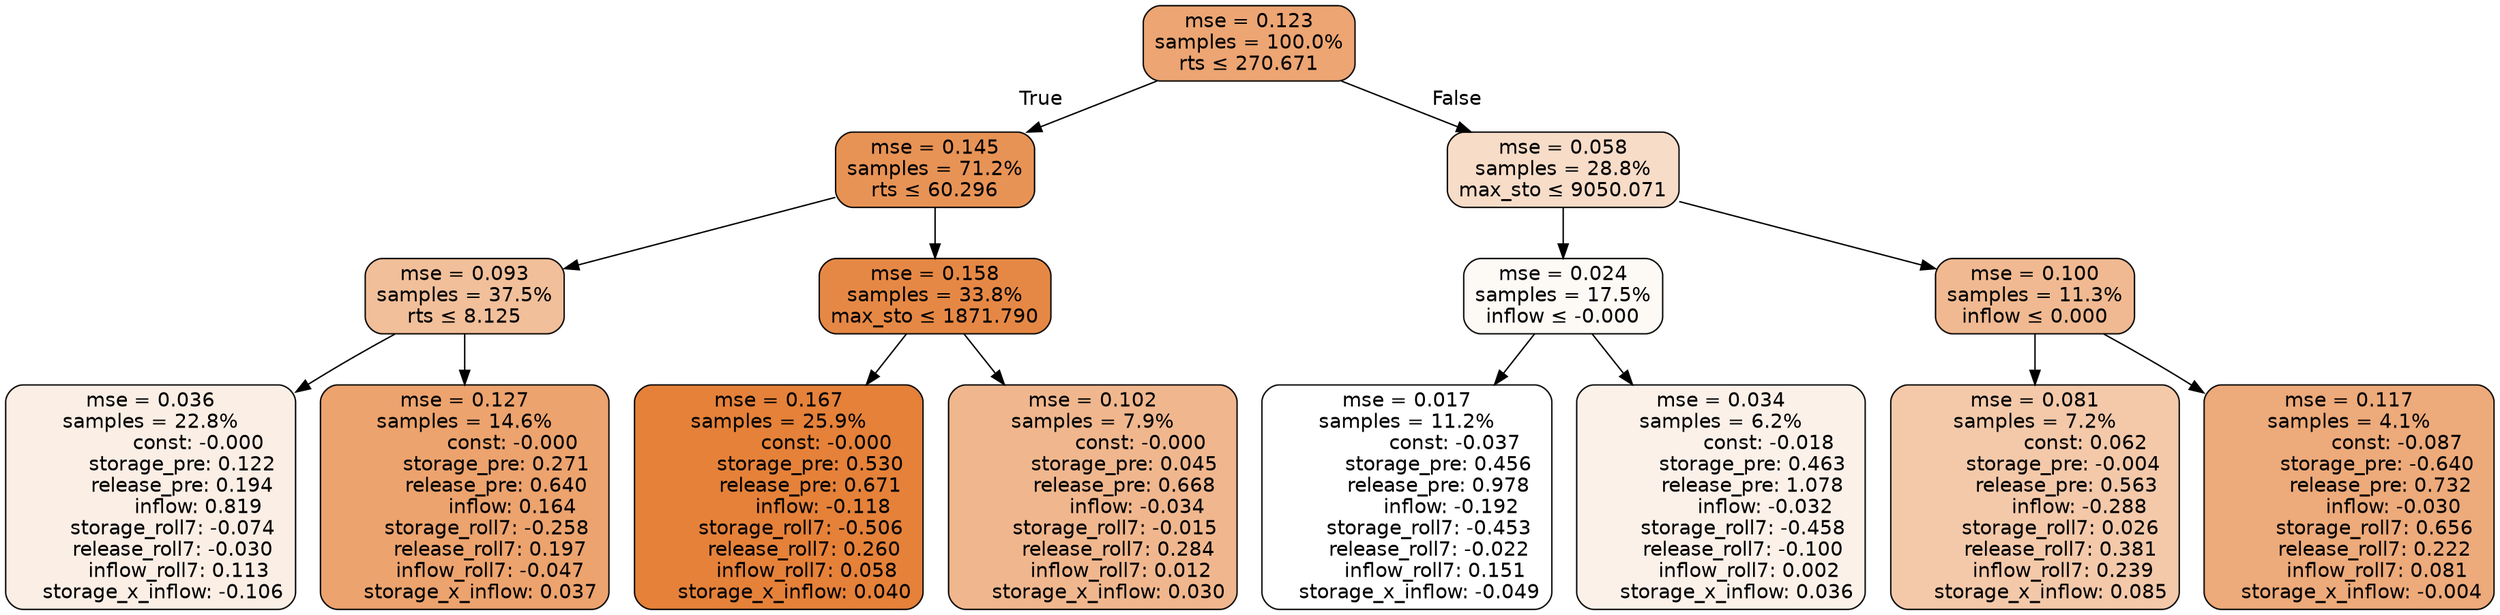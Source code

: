 digraph tree {
bgcolor="transparent"
node [shape=rectangle, style="filled, rounded", color="black", fontname=helvetica] ;
edge [fontname=helvetica] ;
	"0" [label="mse = 0.123
samples = 100.0%
rts &le; 270.671", fillcolor="#eca573"]
	"1" [label="mse = 0.145
samples = 71.2%
rts &le; 60.296", fillcolor="#e89356"]
	"2" [label="mse = 0.093
samples = 37.5%
rts &le; 8.125", fillcolor="#f1bf9a"]
	"3" [label="mse = 0.036
samples = 22.8%
               const: -0.000
          storage_pre: 0.122
          release_pre: 0.194
               inflow: 0.819
       storage_roll7: -0.074
       release_roll7: -0.030
         inflow_roll7: 0.113
    storage_x_inflow: -0.106", fillcolor="#fbeee5"]
	"4" [label="mse = 0.127
samples = 14.6%
               const: -0.000
          storage_pre: 0.271
          release_pre: 0.640
               inflow: 0.164
       storage_roll7: -0.258
        release_roll7: 0.197
        inflow_roll7: -0.047
     storage_x_inflow: 0.037", fillcolor="#eca36e"]
	"5" [label="mse = 0.158
samples = 33.8%
max_sto &le; 1871.790", fillcolor="#e68845"]
	"6" [label="mse = 0.167
samples = 25.9%
               const: -0.000
          storage_pre: 0.530
          release_pre: 0.671
              inflow: -0.118
       storage_roll7: -0.506
        release_roll7: 0.260
         inflow_roll7: 0.058
     storage_x_inflow: 0.040", fillcolor="#e58139"]
	"7" [label="mse = 0.102
samples = 7.9%
               const: -0.000
          storage_pre: 0.045
          release_pre: 0.668
              inflow: -0.034
       storage_roll7: -0.015
        release_roll7: 0.284
         inflow_roll7: 0.012
     storage_x_inflow: 0.030", fillcolor="#f0b78e"]
	"8" [label="mse = 0.058
samples = 28.8%
max_sto &le; 9050.071", fillcolor="#f7dcc8"]
	"9" [label="mse = 0.024
samples = 17.5%
inflow &le; -0.000", fillcolor="#fdf9f5"]
	"10" [label="mse = 0.017
samples = 11.2%
               const: -0.037
          storage_pre: 0.456
          release_pre: 0.978
              inflow: -0.192
       storage_roll7: -0.453
       release_roll7: -0.022
         inflow_roll7: 0.151
    storage_x_inflow: -0.049", fillcolor="#ffffff"]
	"11" [label="mse = 0.034
samples = 6.2%
               const: -0.018
          storage_pre: 0.463
          release_pre: 1.078
              inflow: -0.032
       storage_roll7: -0.458
       release_roll7: -0.100
         inflow_roll7: 0.002
     storage_x_inflow: 0.036", fillcolor="#fcf1e9"]
	"12" [label="mse = 0.100
samples = 11.3%
inflow &le; 0.000", fillcolor="#f0b991"]
	"13" [label="mse = 0.081
samples = 7.2%
                const: 0.062
         storage_pre: -0.004
          release_pre: 0.563
              inflow: -0.288
        storage_roll7: 0.026
        release_roll7: 0.381
         inflow_roll7: 0.239
     storage_x_inflow: 0.085", fillcolor="#f3c9aa"]
	"14" [label="mse = 0.117
samples = 4.1%
               const: -0.087
         storage_pre: -0.640
          release_pre: 0.732
              inflow: -0.030
        storage_roll7: 0.656
        release_roll7: 0.222
         inflow_roll7: 0.081
    storage_x_inflow: -0.004", fillcolor="#edaa7a"]

	"0" -> "1" [labeldistance=2.5, labelangle=45, headlabel="True"]
	"1" -> "2"
	"2" -> "3"
	"2" -> "4"
	"1" -> "5"
	"5" -> "6"
	"5" -> "7"
	"0" -> "8" [labeldistance=2.5, labelangle=-45, headlabel="False"]
	"8" -> "9"
	"9" -> "10"
	"9" -> "11"
	"8" -> "12"
	"12" -> "13"
	"12" -> "14"
}
